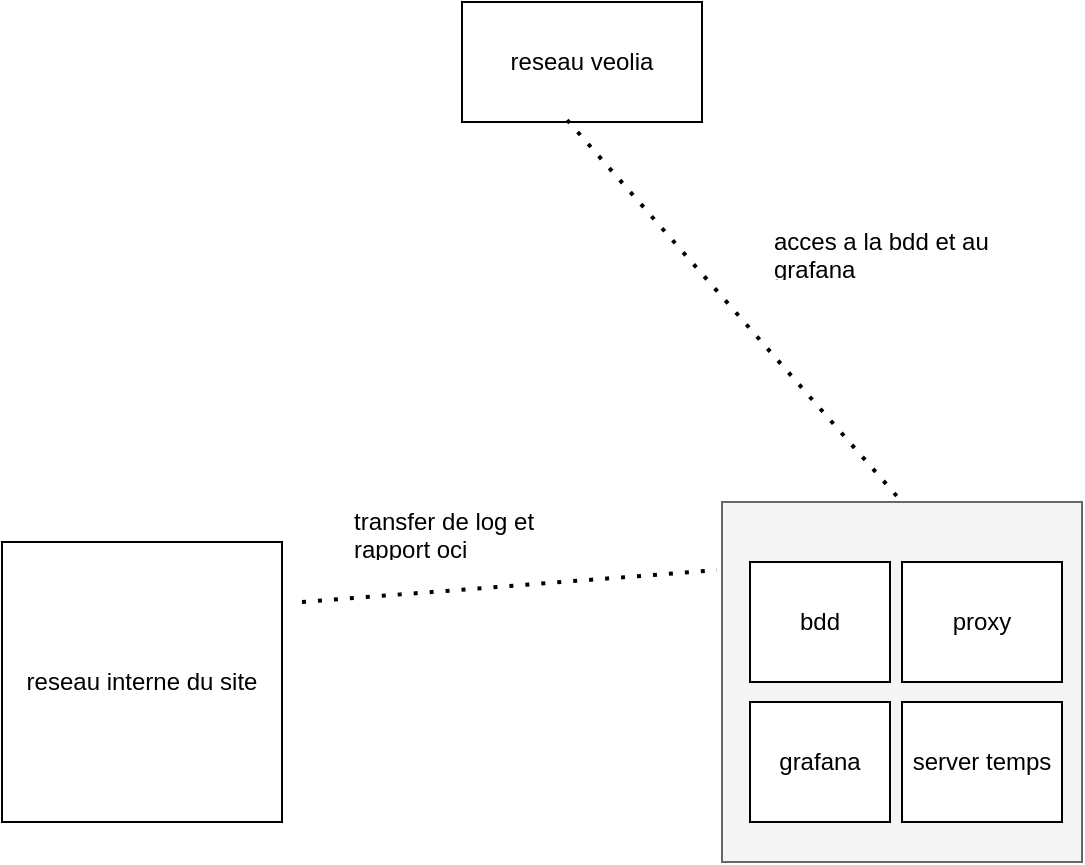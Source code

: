 <mxfile>
    <diagram name="Page-1" id="2dd_wVWXvARq96_8G8C8">
        <mxGraphModel dx="694" dy="463" grid="1" gridSize="10" guides="1" tooltips="1" connect="1" arrows="1" fold="1" page="1" pageScale="1" pageWidth="827" pageHeight="1169" math="0" shadow="0">
            <root>
                <mxCell id="0"/>
                <mxCell id="1" parent="0"/>
                <mxCell id="_Dn6M5RrierxSGTXufNm-1" value="reseau interne du site" style="rounded=0;whiteSpace=wrap;html=1;" parent="1" vertex="1">
                    <mxGeometry x="40" y="290" width="140" height="140" as="geometry"/>
                </mxCell>
                <mxCell id="_Dn6M5RrierxSGTXufNm-2" value="reseau veolia" style="rounded=0;whiteSpace=wrap;html=1;" parent="1" vertex="1">
                    <mxGeometry x="270" y="20" width="120" height="60" as="geometry"/>
                </mxCell>
                <mxCell id="_Dn6M5RrierxSGTXufNm-3" value="" style="whiteSpace=wrap;html=1;aspect=fixed;fillColor=#f5f5f5;fontColor=#333333;strokeColor=#666666;" parent="1" vertex="1">
                    <mxGeometry x="400" y="270" width="180" height="180" as="geometry"/>
                </mxCell>
                <mxCell id="_Dn6M5RrierxSGTXufNm-4" value="bdd" style="rounded=0;whiteSpace=wrap;html=1;" parent="1" vertex="1">
                    <mxGeometry x="414" y="300" width="70" height="60" as="geometry"/>
                </mxCell>
                <mxCell id="_Dn6M5RrierxSGTXufNm-8" value="grafana" style="rounded=0;whiteSpace=wrap;html=1;" parent="1" vertex="1">
                    <mxGeometry x="414" y="370" width="70" height="60" as="geometry"/>
                </mxCell>
                <mxCell id="_Dn6M5RrierxSGTXufNm-12" value="server temps" style="rounded=0;whiteSpace=wrap;html=1;" parent="1" vertex="1">
                    <mxGeometry x="490" y="370" width="80" height="60" as="geometry"/>
                </mxCell>
                <mxCell id="_Dn6M5RrierxSGTXufNm-16" value="" style="endArrow=none;dashed=1;html=1;dashPattern=1 3;strokeWidth=2;rounded=0;exitX=0.438;exitY=0.983;exitDx=0;exitDy=0;exitPerimeter=0;entryX=0.5;entryY=0;entryDx=0;entryDy=0;" parent="1" source="_Dn6M5RrierxSGTXufNm-2" target="_Dn6M5RrierxSGTXufNm-3" edge="1">
                    <mxGeometry width="50" height="50" relative="1" as="geometry">
                        <mxPoint x="390" y="390" as="sourcePoint"/>
                        <mxPoint x="520.248" y="167.642" as="targetPoint"/>
                    </mxGeometry>
                </mxCell>
                <mxCell id="yWj0XG5Mhi-YPIuQynJM-2" value="proxy" style="rounded=0;whiteSpace=wrap;html=1;" parent="1" vertex="1">
                    <mxGeometry x="490" y="300" width="80" height="60" as="geometry"/>
                </mxCell>
                <mxCell id="yWj0XG5Mhi-YPIuQynJM-4" value="" style="endArrow=none;dashed=1;html=1;dashPattern=1 3;strokeWidth=2;rounded=0;entryX=-0.014;entryY=0.189;entryDx=0;entryDy=0;entryPerimeter=0;" parent="1" target="_Dn6M5RrierxSGTXufNm-3" edge="1">
                    <mxGeometry width="50" height="50" relative="1" as="geometry">
                        <mxPoint x="190" y="320" as="sourcePoint"/>
                        <mxPoint x="384" y="324.33" as="targetPoint"/>
                    </mxGeometry>
                </mxCell>
                <mxCell id="yWj0XG5Mhi-YPIuQynJM-6" value="transfer de log et rapport oci" style="text;strokeColor=none;fillColor=none;align=left;verticalAlign=middle;spacingLeft=4;spacingRight=4;overflow=hidden;points=[[0,0.5],[1,0.5]];portConstraint=eastwest;rotatable=0;whiteSpace=wrap;html=1;" parent="1" vertex="1">
                    <mxGeometry x="210" y="270" width="130" height="30" as="geometry"/>
                </mxCell>
                <mxCell id="yWj0XG5Mhi-YPIuQynJM-7" value="acces a la bdd et au grafana" style="text;strokeColor=none;fillColor=none;align=left;verticalAlign=middle;spacingLeft=4;spacingRight=4;overflow=hidden;points=[[0,0.5],[1,0.5]];portConstraint=eastwest;rotatable=0;whiteSpace=wrap;html=1;" parent="1" vertex="1">
                    <mxGeometry x="420" y="130" width="140" height="30" as="geometry"/>
                </mxCell>
            </root>
        </mxGraphModel>
    </diagram>
</mxfile>